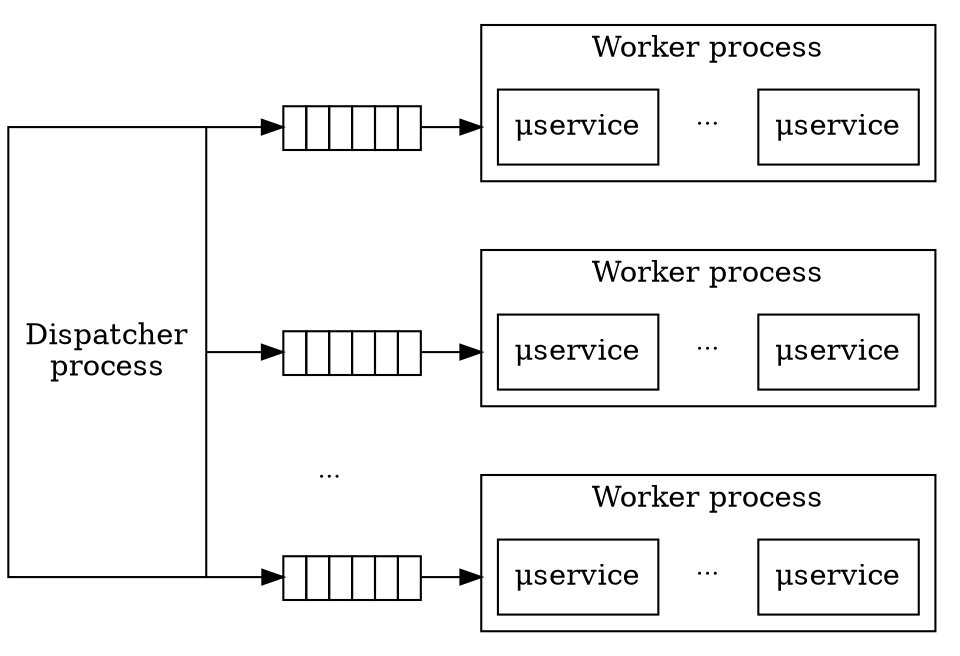digraph {
	compound=true;
	rankdir=LR;
	splines=false;
	node [shape=rect];

	subgraph {
		node [label=<
			<table border="0" cellborder="1" cellspacing="0">
				<tr>
					<td> </td>
					<td> </td>
					<td> </td>
					<td> </td>
					<td> </td>
					<td> </td>
				</tr>
			</table>
		>, margin=0, shape=none];

		queue0;
		queue1;
		queue2;
	}

	subgraph {
		label="Worker process";
		edge [color=invis, label=<<sub>...</sub>>];
		node [label="μservice"];

		subgraph cluster0 {
			uservice00 -> uservice0N;
		}

		subgraph cluster1 {
			uservice10 -> uservice1N;
		}

		subgraph cluster2 {
			uservice20 -> uservice2N;
		}

		queue1 -> queue2 [constraint=false];
	}

	dispatch [height=3, label="Dispatcher\nprocess"];

	dispatch:ne -> queue0;
	dispatch -> queue1;
	dispatch:se -> queue2
	queue0 -> uservice00 [lhead=cluster0];
	queue1 -> uservice10 [lhead=cluster1];
	queue2 -> uservice20 [lhead=cluster2];
}
